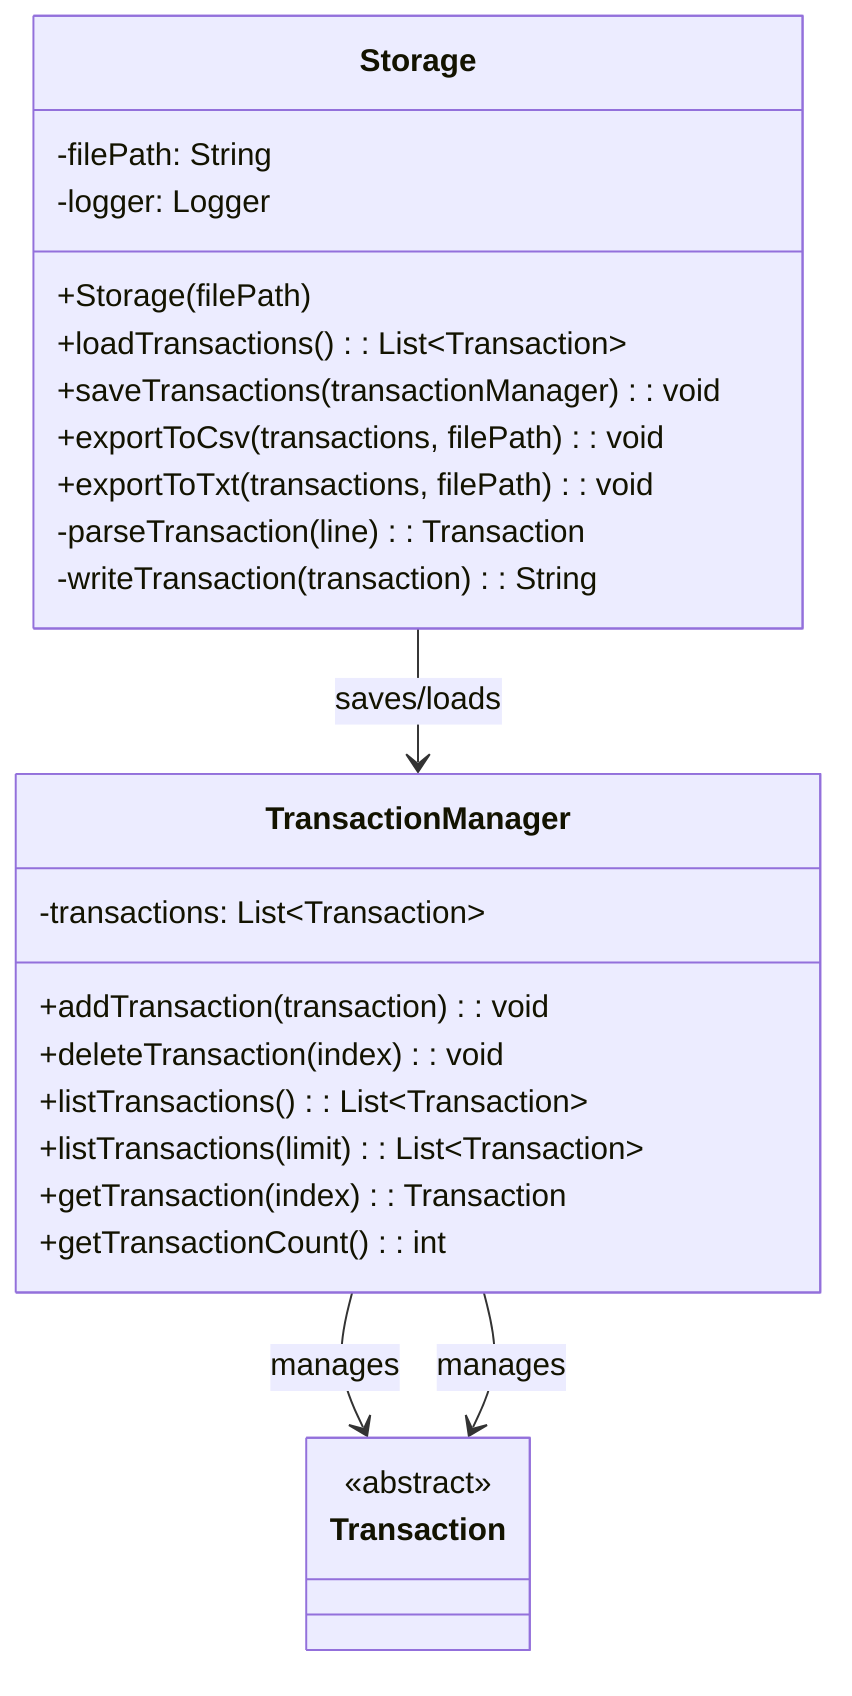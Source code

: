 classDiagram
    class Storage {
        -filePath: String
        -logger: Logger
        +Storage(filePath)
        +loadTransactions(): List~Transaction~
        +saveTransactions(transactionManager): void
        +exportToCsv(transactions, filePath): void
        +exportToTxt(transactions, filePath): void
        -parseTransaction(line): Transaction
        -writeTransaction(transaction): String
    }

    class TransactionManager {
        -transactions: List~Transaction~
        +addTransaction(transaction): void
        +deleteTransaction(index): void
        +listTransactions(): List~Transaction~
        +listTransactions(limit): List~Transaction~
        +getTransaction(index): Transaction
        +getTransactionCount(): int
    }

    class Transaction {
        <<abstract>>
    }

    Storage --> TransactionManager : saves/loads
    TransactionManager --> Transaction : manages
    TransactionManager --> Transaction : manages
